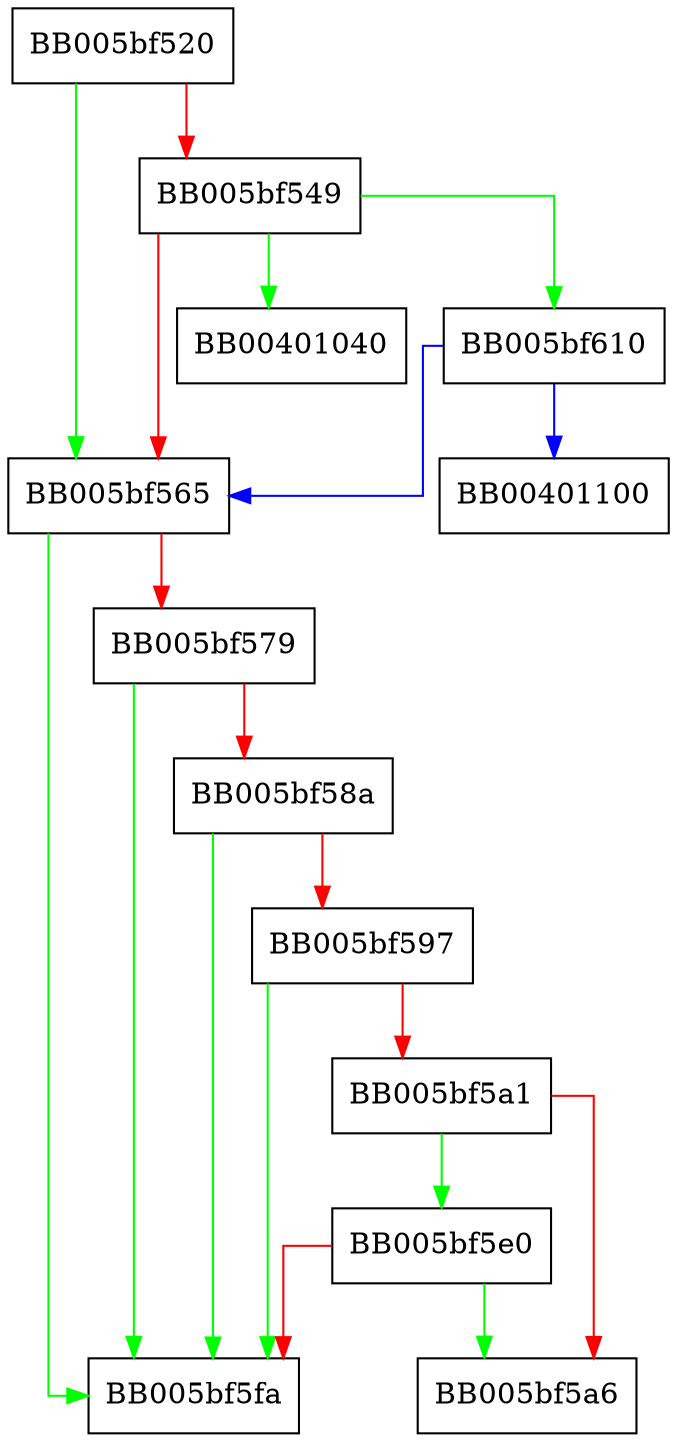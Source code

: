 digraph put_evp_method_in_store {
  node [shape="box"];
  graph [splines=ortho];
  BB005bf520 -> BB005bf565 [color="green"];
  BB005bf520 -> BB005bf549 [color="red"];
  BB005bf549 -> BB00401040 [color="green"];
  BB005bf549 -> BB005bf610 [color="green"];
  BB005bf549 -> BB005bf565 [color="red"];
  BB005bf565 -> BB005bf5fa [color="green"];
  BB005bf565 -> BB005bf579 [color="red"];
  BB005bf579 -> BB005bf5fa [color="green"];
  BB005bf579 -> BB005bf58a [color="red"];
  BB005bf58a -> BB005bf5fa [color="green"];
  BB005bf58a -> BB005bf597 [color="red"];
  BB005bf597 -> BB005bf5fa [color="green"];
  BB005bf597 -> BB005bf5a1 [color="red"];
  BB005bf5a1 -> BB005bf5e0 [color="green"];
  BB005bf5a1 -> BB005bf5a6 [color="red"];
  BB005bf5e0 -> BB005bf5a6 [color="green"];
  BB005bf5e0 -> BB005bf5fa [color="red"];
  BB005bf610 -> BB00401100 [color="blue"];
  BB005bf610 -> BB005bf565 [color="blue"];
}
